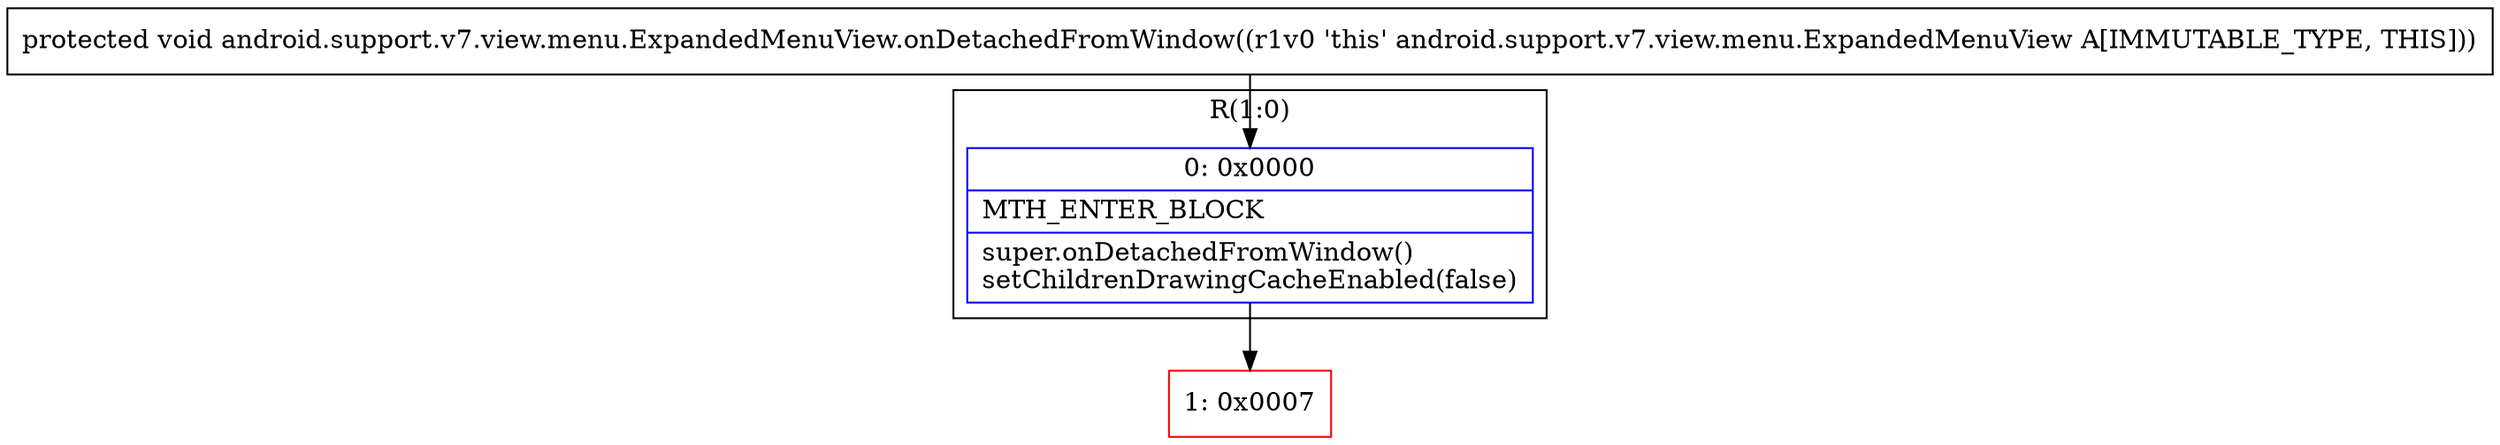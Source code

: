 digraph "CFG forandroid.support.v7.view.menu.ExpandedMenuView.onDetachedFromWindow()V" {
subgraph cluster_Region_1130057744 {
label = "R(1:0)";
node [shape=record,color=blue];
Node_0 [shape=record,label="{0\:\ 0x0000|MTH_ENTER_BLOCK\l|super.onDetachedFromWindow()\lsetChildrenDrawingCacheEnabled(false)\l}"];
}
Node_1 [shape=record,color=red,label="{1\:\ 0x0007}"];
MethodNode[shape=record,label="{protected void android.support.v7.view.menu.ExpandedMenuView.onDetachedFromWindow((r1v0 'this' android.support.v7.view.menu.ExpandedMenuView A[IMMUTABLE_TYPE, THIS])) }"];
MethodNode -> Node_0;
Node_0 -> Node_1;
}

